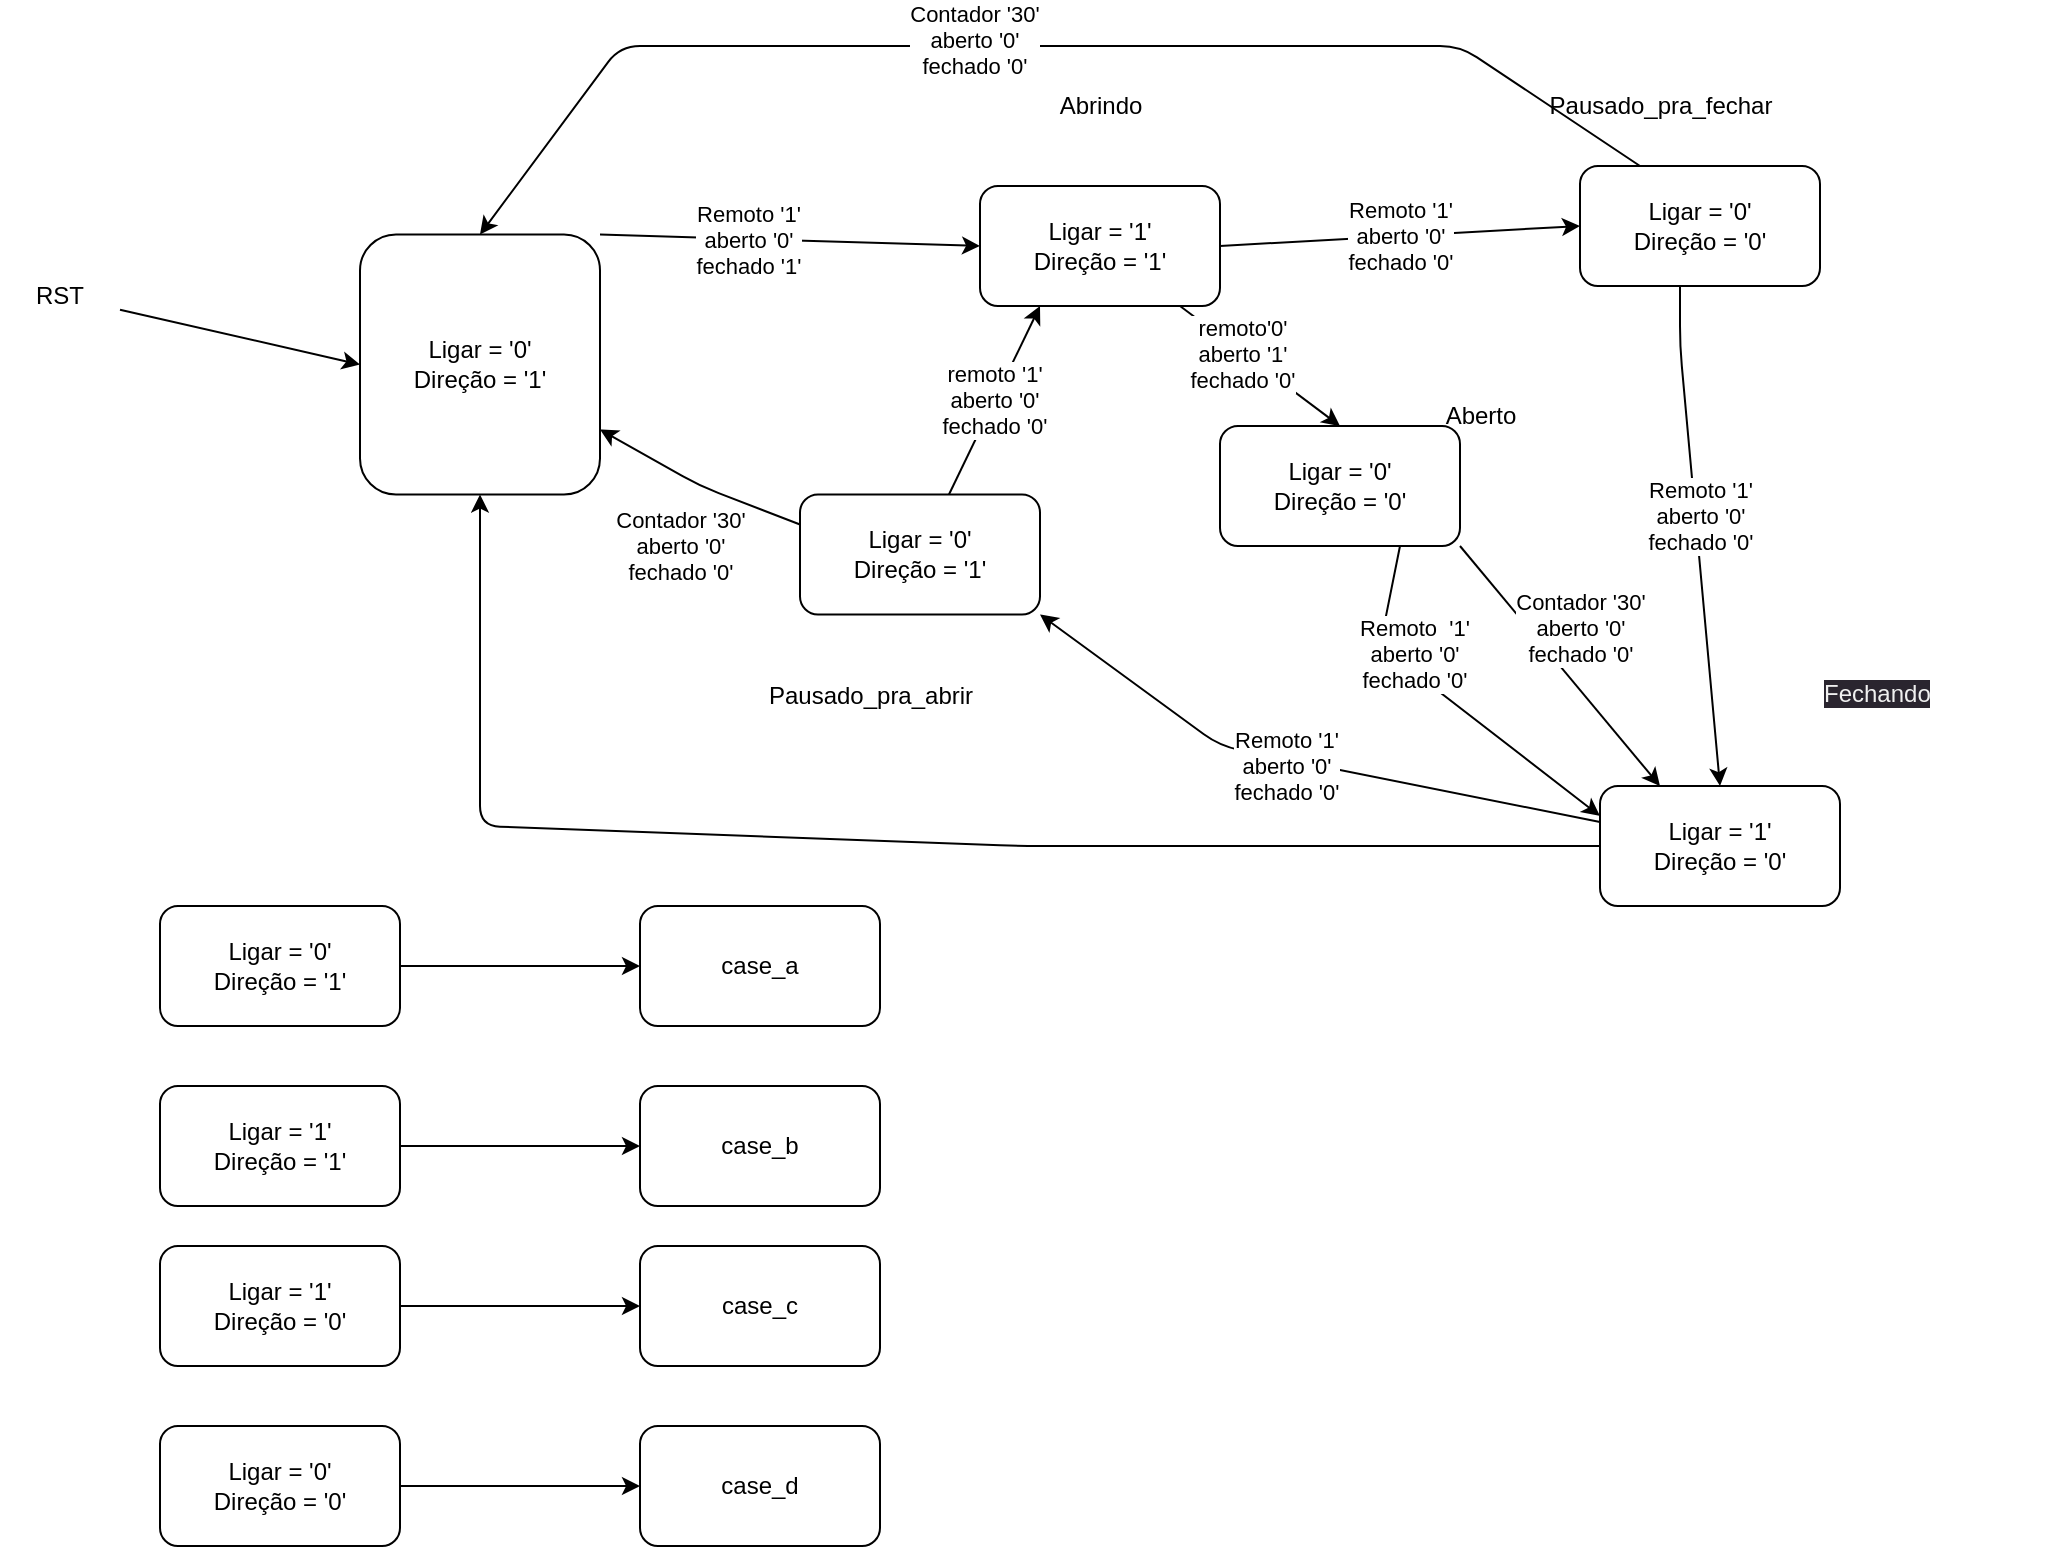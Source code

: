 <mxfile>
    <diagram id="SkchxqJdkRNFkSz6fXIc" name="Página-1">
        <mxGraphModel dx="1002" dy="563" grid="1" gridSize="10" guides="1" tooltips="1" connect="1" arrows="1" fold="1" page="1" pageScale="1" pageWidth="1169" pageHeight="827" math="0" shadow="0">
            <root>
                <mxCell id="0"/>
                <mxCell id="1" parent="0"/>
                <mxCell id="8" style="edgeStyle=none;html=1;exitX=1;exitY=0;exitDx=0;exitDy=0;entryX=0;entryY=0.5;entryDx=0;entryDy=0;" parent="1" source="2" target="3" edge="1">
                    <mxGeometry relative="1" as="geometry"/>
                </mxCell>
                <mxCell id="9" value="Remoto '1'&lt;br&gt;&lt;span style=&quot;&quot;&gt;aberto '0'&lt;/span&gt;&lt;br style=&quot;background-color: rgb(42, 37, 47);&quot;&gt;&lt;span style=&quot;&quot;&gt;fechado '1'&lt;/span&gt;" style="edgeLabel;html=1;align=center;verticalAlign=middle;resizable=0;points=[];" parent="8" vertex="1" connectable="0">
                    <mxGeometry x="-0.234" relative="1" as="geometry">
                        <mxPoint x="1" as="offset"/>
                    </mxGeometry>
                </mxCell>
                <mxCell id="2" value="Ligar = '0'&lt;br&gt;Direção = '1'" style="rounded=1;whiteSpace=wrap;html=1;" parent="1" vertex="1">
                    <mxGeometry x="250" y="124.26" width="120" height="130" as="geometry"/>
                </mxCell>
                <mxCell id="11" value="Remoto '1'&lt;br&gt;&lt;span style=&quot;&quot;&gt;aberto '0'&lt;/span&gt;&lt;br style=&quot;background-color: rgb(42, 37, 47);&quot;&gt;&lt;span style=&quot;&quot;&gt;fechado '0'&lt;/span&gt;" style="edgeStyle=none;html=1;entryX=0;entryY=0.5;entryDx=0;entryDy=0;exitX=1;exitY=0.5;exitDx=0;exitDy=0;" parent="1" source="3" target="10" edge="1">
                    <mxGeometry relative="1" as="geometry"/>
                </mxCell>
                <mxCell id="60" style="edgeStyle=none;html=1;entryX=0.5;entryY=0;entryDx=0;entryDy=0;" parent="1" source="3" target="45" edge="1">
                    <mxGeometry relative="1" as="geometry"/>
                </mxCell>
                <mxCell id="68" value="&lt;span style=&quot;&quot;&gt;remoto'0'&lt;br&gt;aberto '1'&lt;/span&gt;&lt;br style=&quot;background-color: rgb(42, 37, 47);&quot;&gt;&lt;span style=&quot;&quot;&gt;fechado '0'&lt;/span&gt;" style="edgeLabel;html=1;align=center;verticalAlign=middle;resizable=0;points=[];" vertex="1" connectable="0" parent="60">
                    <mxGeometry x="-0.224" relative="1" as="geometry">
                        <mxPoint as="offset"/>
                    </mxGeometry>
                </mxCell>
                <mxCell id="3" value="Ligar = '1'&lt;br&gt;Direção = '1'" style="rounded=1;whiteSpace=wrap;html=1;" parent="1" vertex="1">
                    <mxGeometry x="560" y="100" width="120" height="60" as="geometry"/>
                </mxCell>
                <mxCell id="7" style="edgeStyle=none;html=1;entryX=0;entryY=0.5;entryDx=0;entryDy=0;" parent="1" source="6" target="2" edge="1">
                    <mxGeometry relative="1" as="geometry"/>
                </mxCell>
                <mxCell id="6" value="RST" style="text;html=1;strokeColor=none;fillColor=none;align=center;verticalAlign=middle;whiteSpace=wrap;rounded=0;" parent="1" vertex="1">
                    <mxGeometry x="70" y="140" width="60" height="30" as="geometry"/>
                </mxCell>
                <mxCell id="13" style="edgeStyle=none;html=1;entryX=0.5;entryY=0;entryDx=0;entryDy=0;" parent="1" target="12" edge="1">
                    <mxGeometry relative="1" as="geometry">
                        <mxPoint x="910.0" y="140" as="sourcePoint"/>
                        <mxPoint x="880" y="270" as="targetPoint"/>
                        <Array as="points">
                            <mxPoint x="910" y="180"/>
                        </Array>
                    </mxGeometry>
                </mxCell>
                <mxCell id="14" value="Remoto '1'&lt;br&gt;&lt;span style=&quot;&quot;&gt;aberto '0'&lt;/span&gt;&lt;br style=&quot;background-color: rgb(42, 37, 47);&quot;&gt;&lt;span style=&quot;&quot;&gt;fechado '0'&lt;/span&gt;" style="edgeLabel;html=1;align=center;verticalAlign=middle;resizable=0;points=[];" parent="13" vertex="1" connectable="0">
                    <mxGeometry x="-0.156" y="-1" relative="1" as="geometry">
                        <mxPoint x="4" y="15" as="offset"/>
                    </mxGeometry>
                </mxCell>
                <mxCell id="72" style="edgeStyle=none;html=1;exitX=0.25;exitY=0;exitDx=0;exitDy=0;entryX=0.5;entryY=0;entryDx=0;entryDy=0;" edge="1" parent="1" source="10" target="2">
                    <mxGeometry relative="1" as="geometry">
                        <mxPoint x="840" y="30" as="targetPoint"/>
                        <Array as="points">
                            <mxPoint x="800" y="30"/>
                            <mxPoint x="380" y="30"/>
                        </Array>
                    </mxGeometry>
                </mxCell>
                <mxCell id="73" value="Contador '30'&lt;br&gt;aberto '0'&lt;br style=&quot;background-color: rgb(42, 37, 47);&quot;&gt;fechado '0'" style="edgeLabel;html=1;align=center;verticalAlign=middle;resizable=0;points=[];" vertex="1" connectable="0" parent="72">
                    <mxGeometry x="0.087" y="-3" relative="1" as="geometry">
                        <mxPoint as="offset"/>
                    </mxGeometry>
                </mxCell>
                <mxCell id="10" value="Ligar = '0'&lt;br&gt;Direção = '0'" style="rounded=1;whiteSpace=wrap;html=1;" parent="1" vertex="1">
                    <mxGeometry x="860" y="90" width="120" height="60" as="geometry"/>
                </mxCell>
                <mxCell id="62" style="edgeStyle=none;html=1;entryX=0.5;entryY=1;entryDx=0;entryDy=0;" parent="1" source="12" target="2" edge="1">
                    <mxGeometry relative="1" as="geometry">
                        <Array as="points">
                            <mxPoint x="580" y="430"/>
                            <mxPoint x="310" y="420"/>
                        </Array>
                    </mxGeometry>
                </mxCell>
                <mxCell id="64" style="edgeStyle=none;html=1;entryX=1;entryY=1;entryDx=0;entryDy=0;" parent="1" source="12" target="63" edge="1">
                    <mxGeometry relative="1" as="geometry">
                        <Array as="points">
                            <mxPoint x="680" y="380"/>
                        </Array>
                    </mxGeometry>
                </mxCell>
                <mxCell id="65" value="Remoto '1'&lt;br&gt;&lt;span style=&quot;&quot;&gt;aberto '0'&lt;/span&gt;&lt;br style=&quot;background-color: rgb(42, 37, 47);&quot;&gt;&lt;span style=&quot;&quot;&gt;fechado '0'&lt;/span&gt;" style="edgeLabel;html=1;align=center;verticalAlign=middle;resizable=0;points=[];" parent="64" vertex="1" connectable="0">
                    <mxGeometry x="0.043" y="3" relative="1" as="geometry">
                        <mxPoint x="-1" as="offset"/>
                    </mxGeometry>
                </mxCell>
                <mxCell id="12" value="Ligar = '1'&lt;br&gt;Direção = '0'" style="rounded=1;whiteSpace=wrap;html=1;" parent="1" vertex="1">
                    <mxGeometry x="870" y="400" width="120" height="60" as="geometry"/>
                </mxCell>
                <mxCell id="15" value="&lt;br&gt;" style="edgeLabel;html=1;align=center;verticalAlign=middle;resizable=0;points=[];" parent="1" vertex="1" connectable="0">
                    <mxGeometry x="1099.326" y="189.26" as="geometry">
                        <mxPoint x="-1" y="-4" as="offset"/>
                    </mxGeometry>
                </mxCell>
                <mxCell id="34" value="" style="edgeStyle=none;html=1;" parent="1" source="32" target="33" edge="1">
                    <mxGeometry relative="1" as="geometry"/>
                </mxCell>
                <mxCell id="32" value="Ligar = '0'&lt;br&gt;Direção = '1'" style="rounded=1;whiteSpace=wrap;html=1;" parent="1" vertex="1">
                    <mxGeometry x="150" y="460" width="120" height="60" as="geometry"/>
                </mxCell>
                <mxCell id="33" value="case_a" style="whiteSpace=wrap;html=1;rounded=1;" parent="1" vertex="1">
                    <mxGeometry x="390" y="460" width="120" height="60" as="geometry"/>
                </mxCell>
                <mxCell id="35" value="" style="edgeStyle=none;html=1;" parent="1" source="36" target="37" edge="1">
                    <mxGeometry relative="1" as="geometry"/>
                </mxCell>
                <mxCell id="36" value="Ligar = '1'&lt;br&gt;Direção = '1'" style="rounded=1;whiteSpace=wrap;html=1;" parent="1" vertex="1">
                    <mxGeometry x="150" y="550" width="120" height="60" as="geometry"/>
                </mxCell>
                <mxCell id="37" value="case_b" style="whiteSpace=wrap;html=1;rounded=1;" parent="1" vertex="1">
                    <mxGeometry x="390" y="550" width="120" height="60" as="geometry"/>
                </mxCell>
                <mxCell id="38" value="" style="edgeStyle=none;html=1;" parent="1" source="39" target="40" edge="1">
                    <mxGeometry relative="1" as="geometry"/>
                </mxCell>
                <mxCell id="39" value="Ligar = '1'&lt;br&gt;Direção = '0'" style="rounded=1;whiteSpace=wrap;html=1;" parent="1" vertex="1">
                    <mxGeometry x="150" y="630" width="120" height="60" as="geometry"/>
                </mxCell>
                <mxCell id="40" value="case_c" style="whiteSpace=wrap;html=1;rounded=1;" parent="1" vertex="1">
                    <mxGeometry x="390" y="630" width="120" height="60" as="geometry"/>
                </mxCell>
                <mxCell id="41" value="" style="edgeStyle=none;html=1;" parent="1" source="42" target="43" edge="1">
                    <mxGeometry relative="1" as="geometry"/>
                </mxCell>
                <mxCell id="42" value="Ligar = '0'&lt;br&gt;Direção = '0'" style="rounded=1;whiteSpace=wrap;html=1;" parent="1" vertex="1">
                    <mxGeometry x="150" y="720" width="120" height="60" as="geometry"/>
                </mxCell>
                <mxCell id="43" value="case_d" style="whiteSpace=wrap;html=1;rounded=1;" parent="1" vertex="1">
                    <mxGeometry x="390" y="720" width="120" height="60" as="geometry"/>
                </mxCell>
                <mxCell id="46" style="edgeStyle=none;html=1;exitX=0.75;exitY=1;exitDx=0;exitDy=0;entryX=0;entryY=0.25;entryDx=0;entryDy=0;" parent="1" source="45" target="12" edge="1">
                    <mxGeometry relative="1" as="geometry">
                        <mxPoint x="480" y="170" as="targetPoint"/>
                        <Array as="points">
                            <mxPoint x="760" y="330"/>
                        </Array>
                    </mxGeometry>
                </mxCell>
                <mxCell id="47" value="Remoto&amp;nbsp; '1'&lt;br&gt;&lt;span style=&quot;&quot;&gt;aberto '0'&lt;/span&gt;&lt;br style=&quot;background-color: rgb(42, 37, 47);&quot;&gt;&lt;span style=&quot;&quot;&gt;fechado '0'&lt;/span&gt;" style="edgeLabel;html=1;align=center;verticalAlign=middle;resizable=0;points=[];" parent="46" vertex="1" connectable="0">
                    <mxGeometry x="-0.149" y="-3" relative="1" as="geometry">
                        <mxPoint x="-5" y="-17" as="offset"/>
                    </mxGeometry>
                </mxCell>
                <mxCell id="48" style="edgeStyle=none;html=1;exitX=1;exitY=1;exitDx=0;exitDy=0;entryX=0.25;entryY=0;entryDx=0;entryDy=0;" parent="1" source="45" target="12" edge="1">
                    <mxGeometry relative="1" as="geometry"/>
                </mxCell>
                <mxCell id="50" value="Contador '30'&lt;br&gt;&lt;span style=&quot;&quot;&gt;aberto '0'&lt;/span&gt;&lt;br style=&quot;background-color: rgb(42, 37, 47);&quot;&gt;&lt;span style=&quot;&quot;&gt;fechado '0'&lt;/span&gt;" style="edgeLabel;html=1;align=center;verticalAlign=middle;resizable=0;points=[];" parent="48" vertex="1" connectable="0">
                    <mxGeometry x="-0.117" y="-2" relative="1" as="geometry">
                        <mxPoint x="17" y="-14" as="offset"/>
                    </mxGeometry>
                </mxCell>
                <mxCell id="45" value="Ligar = '0'&lt;br&gt;Direção = '0'" style="rounded=1;whiteSpace=wrap;html=1;" parent="1" vertex="1">
                    <mxGeometry x="680" y="220" width="120" height="60" as="geometry"/>
                </mxCell>
                <mxCell id="56" value="Aberto" style="text;html=1;align=center;verticalAlign=middle;resizable=0;points=[];autosize=1;strokeColor=none;fillColor=none;" parent="1" vertex="1">
                    <mxGeometry x="780" y="200" width="60" height="30" as="geometry"/>
                </mxCell>
                <mxCell id="57" value="Pausado_pra_fechar" style="text;html=1;align=center;verticalAlign=middle;resizable=0;points=[];autosize=1;strokeColor=none;fillColor=none;" parent="1" vertex="1">
                    <mxGeometry x="835" y="45" width="130" height="30" as="geometry"/>
                </mxCell>
                <mxCell id="58" value="Abrindo" style="text;html=1;align=center;verticalAlign=middle;resizable=0;points=[];autosize=1;strokeColor=none;fillColor=none;" parent="1" vertex="1">
                    <mxGeometry x="590" y="45" width="60" height="30" as="geometry"/>
                </mxCell>
                <mxCell id="59" value="&lt;span style=&quot;color: rgb(240, 240, 240); font-family: Helvetica; font-size: 12px; font-style: normal; font-variant-ligatures: normal; font-variant-caps: normal; font-weight: 400; letter-spacing: normal; orphans: 2; text-align: center; text-indent: 0px; text-transform: none; widows: 2; word-spacing: 0px; -webkit-text-stroke-width: 0px; background-color: rgb(42, 37, 47); text-decoration-thickness: initial; text-decoration-style: initial; text-decoration-color: initial; float: none; display: inline !important;&quot;&gt;Fechando&lt;/span&gt;" style="text;whiteSpace=wrap;html=1;" parent="1" vertex="1">
                    <mxGeometry x="980" y="340" width="80" height="40" as="geometry"/>
                </mxCell>
                <mxCell id="67" value="remoto '1'&lt;br&gt;&lt;span style=&quot;&quot;&gt;aberto '0'&lt;/span&gt;&lt;br style=&quot;background-color: rgb(42, 37, 47);&quot;&gt;&lt;span style=&quot;&quot;&gt;fechado '0'&lt;/span&gt;" style="edgeStyle=none;html=1;entryX=0.25;entryY=1;entryDx=0;entryDy=0;" parent="1" source="63" target="3" edge="1">
                    <mxGeometry relative="1" as="geometry"/>
                </mxCell>
                <mxCell id="70" value="Contador '30'&lt;br&gt;aberto '0'&lt;br style=&quot;background-color: rgb(42, 37, 47);&quot;&gt;fechado '0'" style="edgeStyle=none;html=1;exitX=0;exitY=0.25;exitDx=0;exitDy=0;entryX=1;entryY=0.75;entryDx=0;entryDy=0;" edge="1" parent="1" source="63" target="2">
                    <mxGeometry x="-0.061" y="32" relative="1" as="geometry">
                        <Array as="points">
                            <mxPoint x="420" y="250"/>
                        </Array>
                        <mxPoint as="offset"/>
                    </mxGeometry>
                </mxCell>
                <mxCell id="63" value="Ligar = '0'&lt;br&gt;Direção = '1'&lt;br&gt;" style="rounded=1;whiteSpace=wrap;html=1;" parent="1" vertex="1">
                    <mxGeometry x="470" y="254.26" width="120" height="60" as="geometry"/>
                </mxCell>
                <mxCell id="66" value="Pausado_pra_abrir" style="text;html=1;align=center;verticalAlign=middle;resizable=0;points=[];autosize=1;strokeColor=none;fillColor=none;" parent="1" vertex="1">
                    <mxGeometry x="440" y="340" width="130" height="30" as="geometry"/>
                </mxCell>
            </root>
        </mxGraphModel>
    </diagram>
</mxfile>